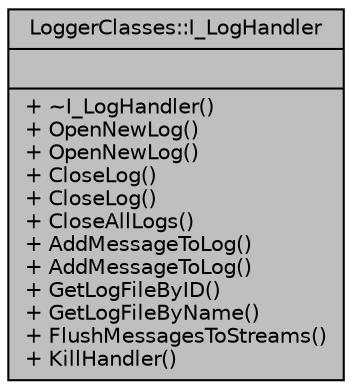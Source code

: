 digraph "LoggerClasses::I_LogHandler"
{
 // INTERACTIVE_SVG=YES
 // LATEX_PDF_SIZE
  edge [fontname="Helvetica",fontsize="10",labelfontname="Helvetica",labelfontsize="10"];
  node [fontname="Helvetica",fontsize="10",shape=record];
  Node2 [label="{LoggerClasses::I_LogHandler\n||+ ~I_LogHandler()\l+ OpenNewLog()\l+ OpenNewLog()\l+ CloseLog()\l+ CloseLog()\l+ CloseAllLogs()\l+ AddMessageToLog()\l+ AddMessageToLog()\l+ GetLogFileByID()\l+ GetLogFileByName()\l+ FlushMessagesToStreams()\l+ KillHandler()\l}",height=0.2,width=0.4,color="black", fillcolor="grey75", style="filled", fontcolor="black",tooltip=" "];
}
